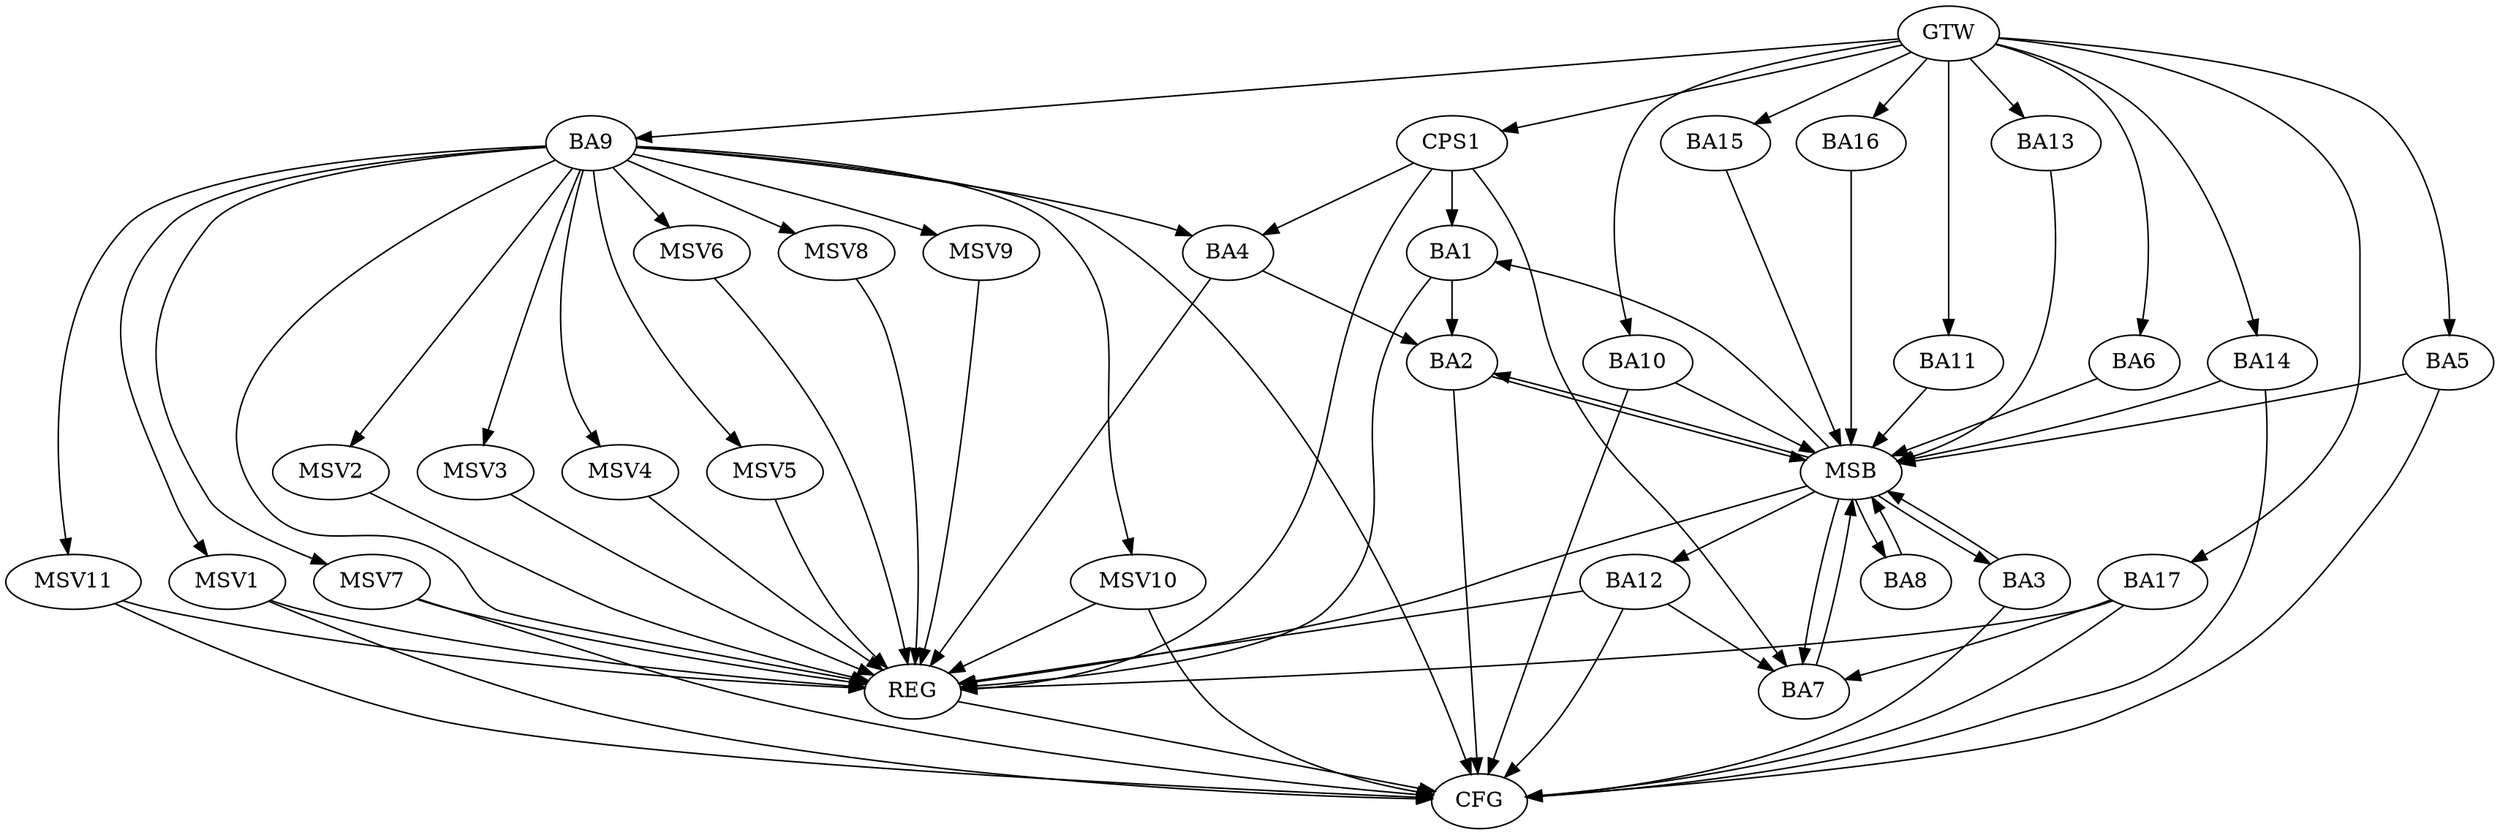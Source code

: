 strict digraph G {
  BA1 [ label="BA1" ];
  BA2 [ label="BA2" ];
  BA3 [ label="BA3" ];
  BA4 [ label="BA4" ];
  BA5 [ label="BA5" ];
  BA6 [ label="BA6" ];
  BA7 [ label="BA7" ];
  BA8 [ label="BA8" ];
  BA9 [ label="BA9" ];
  BA10 [ label="BA10" ];
  BA11 [ label="BA11" ];
  BA12 [ label="BA12" ];
  BA13 [ label="BA13" ];
  BA14 [ label="BA14" ];
  BA15 [ label="BA15" ];
  BA16 [ label="BA16" ];
  BA17 [ label="BA17" ];
  CPS1 [ label="CPS1" ];
  GTW [ label="GTW" ];
  REG [ label="REG" ];
  MSB [ label="MSB" ];
  CFG [ label="CFG" ];
  MSV1 [ label="MSV1" ];
  MSV2 [ label="MSV2" ];
  MSV3 [ label="MSV3" ];
  MSV4 [ label="MSV4" ];
  MSV5 [ label="MSV5" ];
  MSV6 [ label="MSV6" ];
  MSV7 [ label="MSV7" ];
  MSV8 [ label="MSV8" ];
  MSV9 [ label="MSV9" ];
  MSV10 [ label="MSV10" ];
  MSV11 [ label="MSV11" ];
  BA1 -> BA2;
  BA4 -> BA2;
  BA9 -> BA4;
  BA12 -> BA7;
  BA17 -> BA7;
  CPS1 -> BA1;
  CPS1 -> BA4;
  CPS1 -> BA7;
  GTW -> BA5;
  GTW -> BA6;
  GTW -> BA9;
  GTW -> BA10;
  GTW -> BA11;
  GTW -> BA13;
  GTW -> BA14;
  GTW -> BA15;
  GTW -> BA16;
  GTW -> BA17;
  GTW -> CPS1;
  BA1 -> REG;
  BA4 -> REG;
  BA9 -> REG;
  BA12 -> REG;
  BA17 -> REG;
  CPS1 -> REG;
  BA2 -> MSB;
  MSB -> BA1;
  MSB -> REG;
  BA3 -> MSB;
  MSB -> BA2;
  BA5 -> MSB;
  BA6 -> MSB;
  BA7 -> MSB;
  BA8 -> MSB;
  MSB -> BA7;
  BA10 -> MSB;
  BA11 -> MSB;
  BA13 -> MSB;
  MSB -> BA8;
  BA14 -> MSB;
  BA15 -> MSB;
  MSB -> BA12;
  BA16 -> MSB;
  MSB -> BA3;
  BA10 -> CFG;
  BA12 -> CFG;
  BA5 -> CFG;
  BA3 -> CFG;
  BA17 -> CFG;
  BA14 -> CFG;
  BA2 -> CFG;
  BA9 -> CFG;
  REG -> CFG;
  BA9 -> MSV1;
  MSV1 -> REG;
  MSV1 -> CFG;
  BA9 -> MSV2;
  MSV2 -> REG;
  BA9 -> MSV3;
  MSV3 -> REG;
  BA9 -> MSV4;
  MSV4 -> REG;
  BA9 -> MSV5;
  MSV5 -> REG;
  BA9 -> MSV6;
  MSV6 -> REG;
  BA9 -> MSV7;
  BA9 -> MSV8;
  MSV7 -> REG;
  MSV7 -> CFG;
  MSV8 -> REG;
  BA9 -> MSV9;
  BA9 -> MSV10;
  MSV9 -> REG;
  MSV10 -> REG;
  MSV10 -> CFG;
  BA9 -> MSV11;
  MSV11 -> REG;
  MSV11 -> CFG;
}
